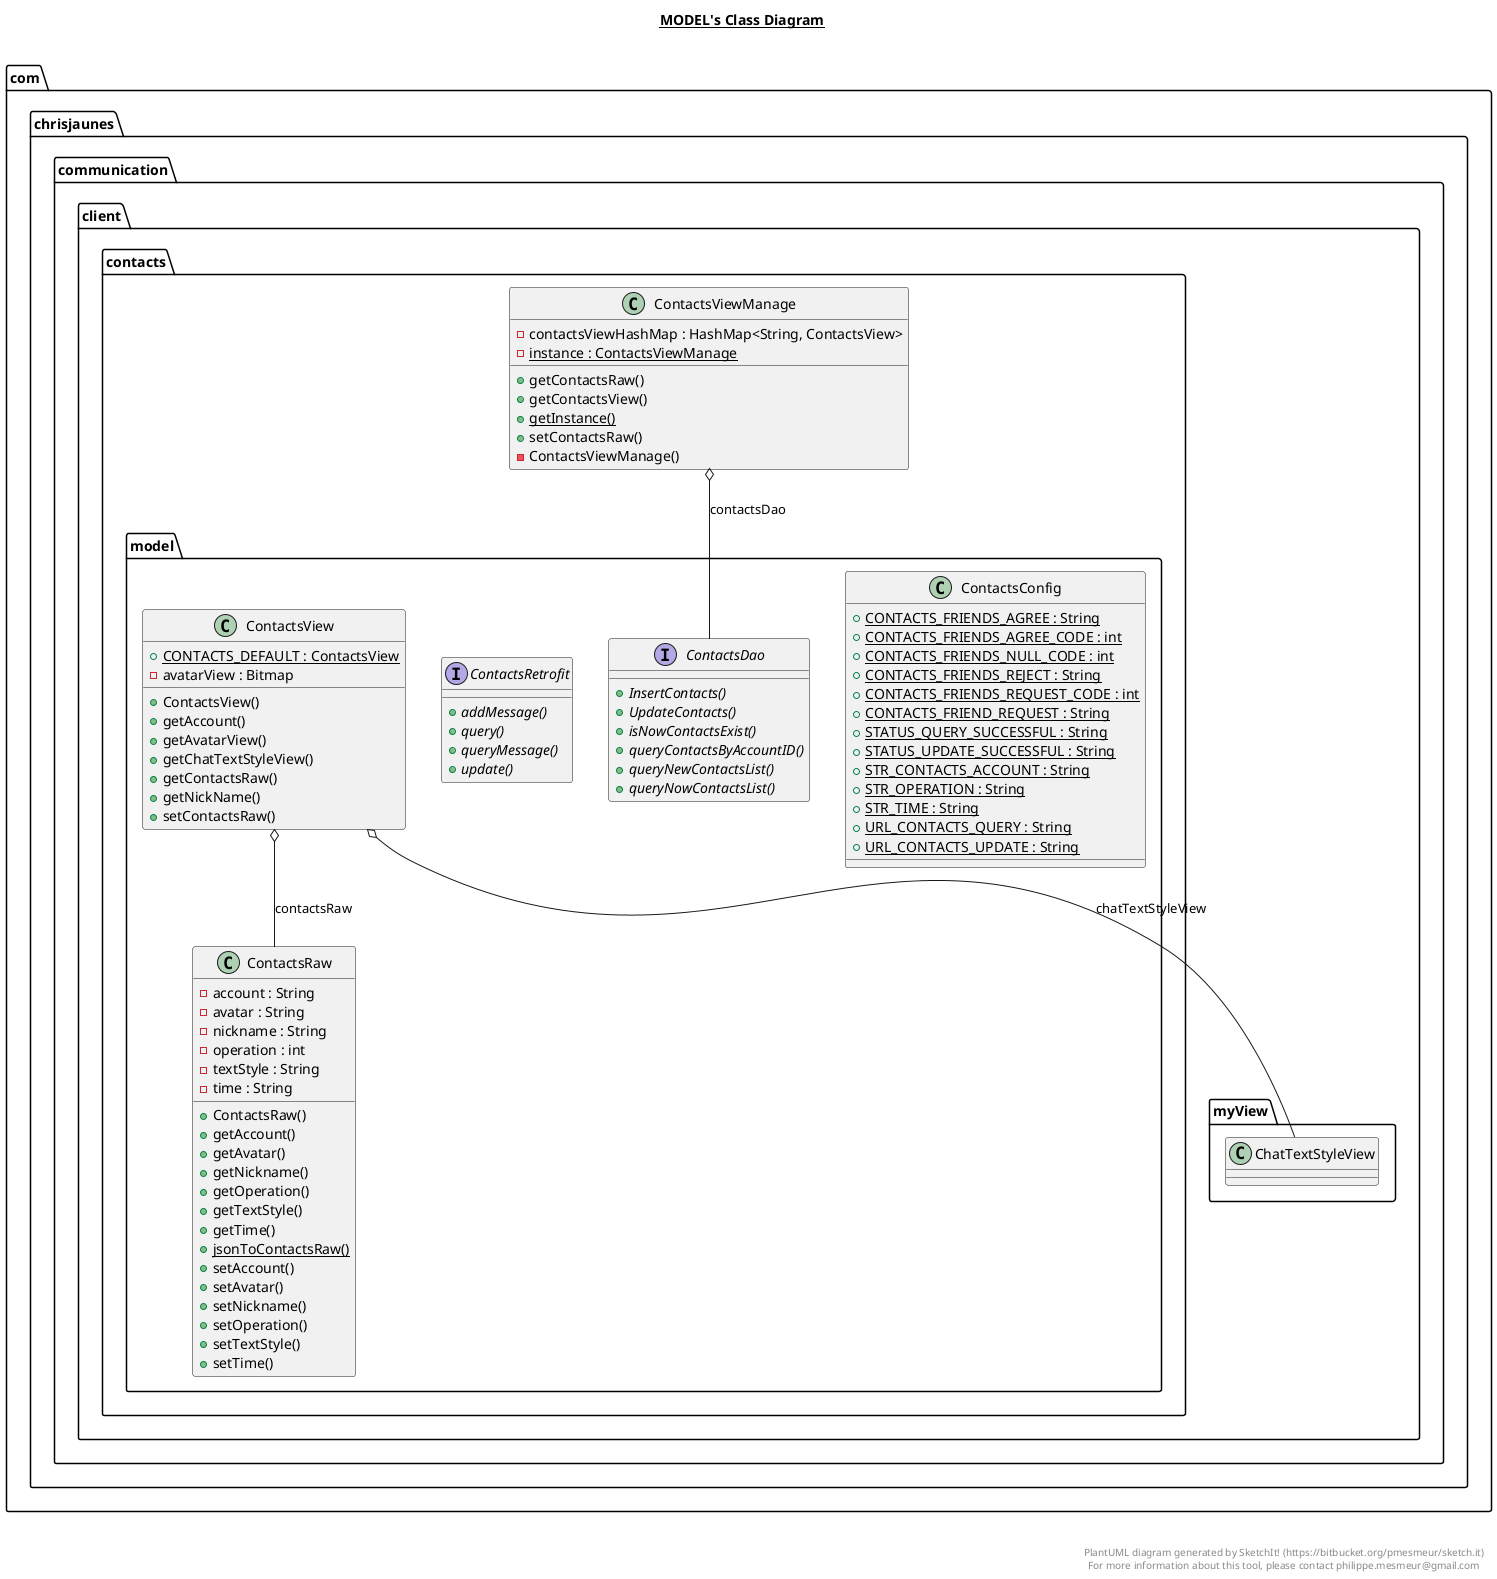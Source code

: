 @startuml

title __MODEL's Class Diagram__\n

  namespace com.chrisjaunes.communication.client {
    namespace contacts {
      namespace model {
        class com.chrisjaunes.communication.client.contacts.model.ContactsConfig {
            {static} + CONTACTS_FRIENDS_AGREE : String
            {static} + CONTACTS_FRIENDS_AGREE_CODE : int
            {static} + CONTACTS_FRIENDS_NULL_CODE : int
            {static} + CONTACTS_FRIENDS_REJECT : String
            {static} + CONTACTS_FRIENDS_REQUEST_CODE : int
            {static} + CONTACTS_FRIEND_REQUEST : String
            {static} + STATUS_QUERY_SUCCESSFUL : String
            {static} + STATUS_UPDATE_SUCCESSFUL : String
            {static} + STR_CONTACTS_ACCOUNT : String
            {static} + STR_OPERATION : String
            {static} + STR_TIME : String
            {static} + URL_CONTACTS_QUERY : String
            {static} + URL_CONTACTS_UPDATE : String
        }
      }
    }
  }
  

  namespace com.chrisjaunes.communication.client {
    namespace contacts {
      namespace model {
        interface com.chrisjaunes.communication.client.contacts.model.ContactsDao {
            {abstract} + InsertContacts()
            {abstract} + UpdateContacts()
            {abstract} + isNowContactsExist()
            {abstract} + queryContactsByAccountID()
            {abstract} + queryNewContactsList()
            {abstract} + queryNowContactsList()
        }
      }
    }
  }
  

  namespace com.chrisjaunes.communication.client {
    namespace contacts {
      namespace model {
        class com.chrisjaunes.communication.client.contacts.model.ContactsRaw {
            - account : String
            - avatar : String
            - nickname : String
            - operation : int
            - textStyle : String
            - time : String
            + ContactsRaw()
            + getAccount()
            + getAvatar()
            + getNickname()
            + getOperation()
            + getTextStyle()
            + getTime()
            {static} + jsonToContactsRaw()
            + setAccount()
            + setAvatar()
            + setNickname()
            + setOperation()
            + setTextStyle()
            + setTime()
        }
      }
    }
  }
  

  namespace com.chrisjaunes.communication.client {
    namespace contacts {
      namespace model {
        interface com.chrisjaunes.communication.client.contacts.model.ContactsRetrofit {
            {abstract} + addMessage()
            {abstract} + query()
            {abstract} + queryMessage()
            {abstract} + update()
        }
      }
    }
  }
  

  namespace com.chrisjaunes.communication.client {
    namespace contacts {
      namespace model {
        class com.chrisjaunes.communication.client.contacts.model.ContactsView {
            {static} + CONTACTS_DEFAULT : ContactsView
            - avatarView : Bitmap
            + ContactsView()
            + getAccount()
            + getAvatarView()
            + getChatTextStyleView()
            + getContactsRaw()
            + getNickName()
            + setContactsRaw()
        }
      }
    }
  }
  

  namespace com.chrisjaunes.communication.client {
    namespace contacts {
      namespace model {
        class com.chrisjaunes.communication.client.contacts.ContactsViewManage {
            - contactsViewHashMap : HashMap<String, ContactsView>
            {static} - instance : ContactsViewManage
            + getContactsRaw()
            + getContactsView()
            {static} + getInstance()
            + setContactsRaw()
            - ContactsViewManage()
        }
      }
    }
  }
  

  com.chrisjaunes.communication.client.contacts.model.ContactsView o-- com.chrisjaunes.communication.client.myView.ChatTextStyleView : chatTextStyleView
  com.chrisjaunes.communication.client.contacts.model.ContactsView o-- com.chrisjaunes.communication.client.contacts.model.ContactsRaw : contactsRaw
  com.chrisjaunes.communication.client.contacts.ContactsViewManage o-- com.chrisjaunes.communication.client.contacts.model.ContactsDao : contactsDao


right footer


PlantUML diagram generated by SketchIt! (https://bitbucket.org/pmesmeur/sketch.it)
For more information about this tool, please contact philippe.mesmeur@gmail.com
endfooter

@enduml

